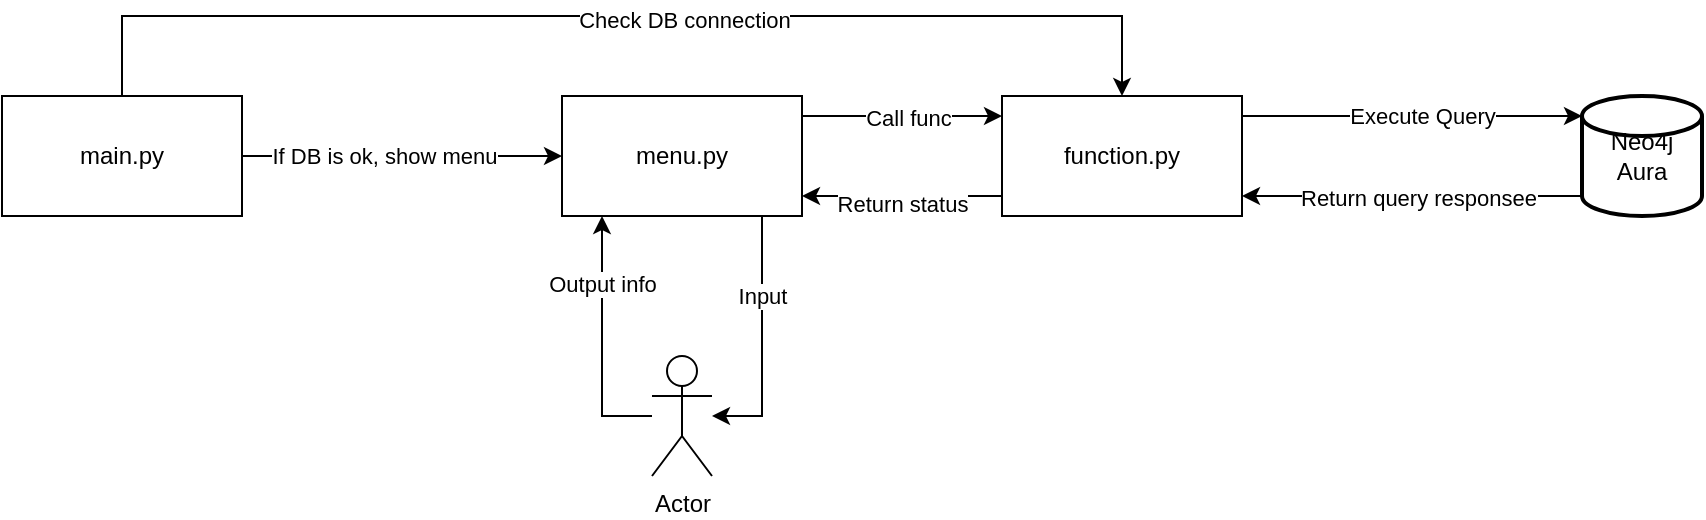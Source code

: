 <mxfile version="24.6.3" type="device">
  <diagram name="Page-1" id="39MSLGzAZ1R8XqnVlqkE">
    <mxGraphModel dx="1295" dy="467" grid="1" gridSize="10" guides="1" tooltips="1" connect="1" arrows="1" fold="1" page="1" pageScale="1" pageWidth="850" pageHeight="1100" math="0" shadow="0">
      <root>
        <mxCell id="0" />
        <mxCell id="1" parent="0" />
        <mxCell id="W9L7d1tNWpArIDmzUEpT-12" style="edgeStyle=orthogonalEdgeStyle;rounded=0;orthogonalLoop=1;jettySize=auto;html=1;entryX=0;entryY=0.5;entryDx=0;entryDy=0;" edge="1" parent="1" source="W9L7d1tNWpArIDmzUEpT-1" target="W9L7d1tNWpArIDmzUEpT-3">
          <mxGeometry relative="1" as="geometry">
            <Array as="points" />
          </mxGeometry>
        </mxCell>
        <mxCell id="W9L7d1tNWpArIDmzUEpT-26" value="If DB is ok, show menu" style="edgeLabel;html=1;align=center;verticalAlign=middle;resizable=0;points=[];" vertex="1" connectable="0" parent="W9L7d1tNWpArIDmzUEpT-12">
          <mxGeometry x="-0.583" relative="1" as="geometry">
            <mxPoint x="37" as="offset" />
          </mxGeometry>
        </mxCell>
        <mxCell id="W9L7d1tNWpArIDmzUEpT-25" style="edgeStyle=orthogonalEdgeStyle;rounded=0;orthogonalLoop=1;jettySize=auto;html=1;entryX=0.5;entryY=0;entryDx=0;entryDy=0;" edge="1" parent="1" source="W9L7d1tNWpArIDmzUEpT-1" target="W9L7d1tNWpArIDmzUEpT-2">
          <mxGeometry relative="1" as="geometry">
            <Array as="points">
              <mxPoint x="60" y="320" />
              <mxPoint x="560" y="320" />
            </Array>
          </mxGeometry>
        </mxCell>
        <mxCell id="W9L7d1tNWpArIDmzUEpT-33" value="Check DB connection" style="edgeLabel;html=1;align=center;verticalAlign=middle;resizable=0;points=[];" vertex="1" connectable="0" parent="W9L7d1tNWpArIDmzUEpT-25">
          <mxGeometry x="-0.575" y="-2" relative="1" as="geometry">
            <mxPoint x="197" as="offset" />
          </mxGeometry>
        </mxCell>
        <mxCell id="W9L7d1tNWpArIDmzUEpT-1" value="main.py" style="rounded=0;whiteSpace=wrap;html=1;" vertex="1" parent="1">
          <mxGeometry y="360" width="120" height="60" as="geometry" />
        </mxCell>
        <mxCell id="W9L7d1tNWpArIDmzUEpT-21" style="edgeStyle=orthogonalEdgeStyle;rounded=0;orthogonalLoop=1;jettySize=auto;html=1;" edge="1" parent="1" source="W9L7d1tNWpArIDmzUEpT-2" target="W9L7d1tNWpArIDmzUEpT-4">
          <mxGeometry relative="1" as="geometry">
            <Array as="points">
              <mxPoint x="650" y="370" />
              <mxPoint x="650" y="370" />
            </Array>
          </mxGeometry>
        </mxCell>
        <mxCell id="W9L7d1tNWpArIDmzUEpT-22" value="Execute Query" style="edgeLabel;html=1;align=center;verticalAlign=middle;resizable=0;points=[];" vertex="1" connectable="0" parent="W9L7d1tNWpArIDmzUEpT-21">
          <mxGeometry x="-0.378" y="5" relative="1" as="geometry">
            <mxPoint x="37" y="5" as="offset" />
          </mxGeometry>
        </mxCell>
        <mxCell id="W9L7d1tNWpArIDmzUEpT-29" style="edgeStyle=orthogonalEdgeStyle;rounded=0;orthogonalLoop=1;jettySize=auto;html=1;" edge="1" parent="1" source="W9L7d1tNWpArIDmzUEpT-2" target="W9L7d1tNWpArIDmzUEpT-3">
          <mxGeometry relative="1" as="geometry">
            <Array as="points">
              <mxPoint x="450" y="410" />
              <mxPoint x="450" y="410" />
            </Array>
          </mxGeometry>
        </mxCell>
        <mxCell id="W9L7d1tNWpArIDmzUEpT-30" value="Return status" style="edgeLabel;html=1;align=center;verticalAlign=middle;resizable=0;points=[];" vertex="1" connectable="0" parent="W9L7d1tNWpArIDmzUEpT-29">
          <mxGeometry x="0.009" y="4" relative="1" as="geometry">
            <mxPoint as="offset" />
          </mxGeometry>
        </mxCell>
        <mxCell id="W9L7d1tNWpArIDmzUEpT-2" value="function.py" style="rounded=0;whiteSpace=wrap;html=1;" vertex="1" parent="1">
          <mxGeometry x="500" y="360" width="120" height="60" as="geometry" />
        </mxCell>
        <mxCell id="W9L7d1tNWpArIDmzUEpT-8" style="edgeStyle=orthogonalEdgeStyle;rounded=0;orthogonalLoop=1;jettySize=auto;html=1;" edge="1" parent="1" source="W9L7d1tNWpArIDmzUEpT-3" target="W9L7d1tNWpArIDmzUEpT-7">
          <mxGeometry relative="1" as="geometry">
            <Array as="points">
              <mxPoint x="380" y="520" />
            </Array>
          </mxGeometry>
        </mxCell>
        <mxCell id="W9L7d1tNWpArIDmzUEpT-9" value="Input" style="edgeLabel;html=1;align=center;verticalAlign=middle;resizable=0;points=[];" vertex="1" connectable="0" parent="W9L7d1tNWpArIDmzUEpT-8">
          <mxGeometry x="0.053" relative="1" as="geometry">
            <mxPoint y="-26" as="offset" />
          </mxGeometry>
        </mxCell>
        <mxCell id="W9L7d1tNWpArIDmzUEpT-27" style="edgeStyle=orthogonalEdgeStyle;rounded=0;orthogonalLoop=1;jettySize=auto;html=1;" edge="1" parent="1" source="W9L7d1tNWpArIDmzUEpT-3" target="W9L7d1tNWpArIDmzUEpT-2">
          <mxGeometry relative="1" as="geometry">
            <Array as="points">
              <mxPoint x="460" y="370" />
              <mxPoint x="460" y="370" />
            </Array>
          </mxGeometry>
        </mxCell>
        <mxCell id="W9L7d1tNWpArIDmzUEpT-28" value="Call func" style="edgeLabel;html=1;align=center;verticalAlign=middle;resizable=0;points=[];" vertex="1" connectable="0" parent="W9L7d1tNWpArIDmzUEpT-27">
          <mxGeometry x="0.049" y="-1" relative="1" as="geometry">
            <mxPoint as="offset" />
          </mxGeometry>
        </mxCell>
        <mxCell id="W9L7d1tNWpArIDmzUEpT-3" value="menu.py" style="rounded=0;whiteSpace=wrap;html=1;" vertex="1" parent="1">
          <mxGeometry x="280" y="360" width="120" height="60" as="geometry" />
        </mxCell>
        <mxCell id="W9L7d1tNWpArIDmzUEpT-23" style="edgeStyle=orthogonalEdgeStyle;rounded=0;orthogonalLoop=1;jettySize=auto;html=1;" edge="1" parent="1" source="W9L7d1tNWpArIDmzUEpT-4" target="W9L7d1tNWpArIDmzUEpT-2">
          <mxGeometry relative="1" as="geometry">
            <Array as="points">
              <mxPoint x="640" y="410" />
              <mxPoint x="640" y="410" />
            </Array>
          </mxGeometry>
        </mxCell>
        <mxCell id="W9L7d1tNWpArIDmzUEpT-24" value="Return query responsee" style="edgeLabel;html=1;align=center;verticalAlign=middle;resizable=0;points=[];" vertex="1" connectable="0" parent="W9L7d1tNWpArIDmzUEpT-23">
          <mxGeometry x="-0.028" y="1" relative="1" as="geometry">
            <mxPoint as="offset" />
          </mxGeometry>
        </mxCell>
        <mxCell id="W9L7d1tNWpArIDmzUEpT-4" value="Neo4j Aura" style="strokeWidth=2;html=1;shape=mxgraph.flowchart.database;whiteSpace=wrap;" vertex="1" parent="1">
          <mxGeometry x="790" y="360" width="60" height="60" as="geometry" />
        </mxCell>
        <mxCell id="W9L7d1tNWpArIDmzUEpT-10" style="edgeStyle=orthogonalEdgeStyle;rounded=0;orthogonalLoop=1;jettySize=auto;html=1;" edge="1" parent="1" source="W9L7d1tNWpArIDmzUEpT-7" target="W9L7d1tNWpArIDmzUEpT-3">
          <mxGeometry relative="1" as="geometry">
            <Array as="points">
              <mxPoint x="300" y="460" />
              <mxPoint x="300" y="460" />
            </Array>
          </mxGeometry>
        </mxCell>
        <mxCell id="W9L7d1tNWpArIDmzUEpT-11" value="Output info" style="edgeLabel;html=1;align=center;verticalAlign=middle;resizable=0;points=[];" vertex="1" connectable="0" parent="W9L7d1tNWpArIDmzUEpT-10">
          <mxGeometry x="-0.122" relative="1" as="geometry">
            <mxPoint y="-36" as="offset" />
          </mxGeometry>
        </mxCell>
        <mxCell id="W9L7d1tNWpArIDmzUEpT-7" value="Actor" style="shape=umlActor;verticalLabelPosition=bottom;verticalAlign=top;html=1;outlineConnect=0;" vertex="1" parent="1">
          <mxGeometry x="325" y="490" width="30" height="60" as="geometry" />
        </mxCell>
      </root>
    </mxGraphModel>
  </diagram>
</mxfile>
